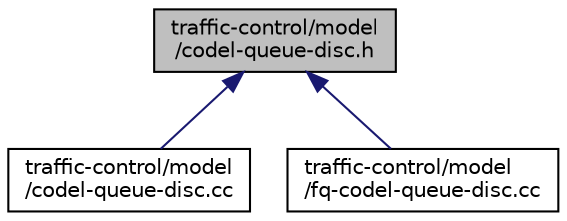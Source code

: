 digraph "traffic-control/model/codel-queue-disc.h"
{
  edge [fontname="Helvetica",fontsize="10",labelfontname="Helvetica",labelfontsize="10"];
  node [fontname="Helvetica",fontsize="10",shape=record];
  Node1 [label="traffic-control/model\l/codel-queue-disc.h",height=0.2,width=0.4,color="black", fillcolor="grey75", style="filled", fontcolor="black"];
  Node1 -> Node2 [dir="back",color="midnightblue",fontsize="10",style="solid"];
  Node2 [label="traffic-control/model\l/codel-queue-disc.cc",height=0.2,width=0.4,color="black", fillcolor="white", style="filled",URL="$dc/d2a/codel-queue-disc_8cc.html"];
  Node1 -> Node3 [dir="back",color="midnightblue",fontsize="10",style="solid"];
  Node3 [label="traffic-control/model\l/fq-codel-queue-disc.cc",height=0.2,width=0.4,color="black", fillcolor="white", style="filled",URL="$d5/d05/fq-codel-queue-disc_8cc.html"];
}
